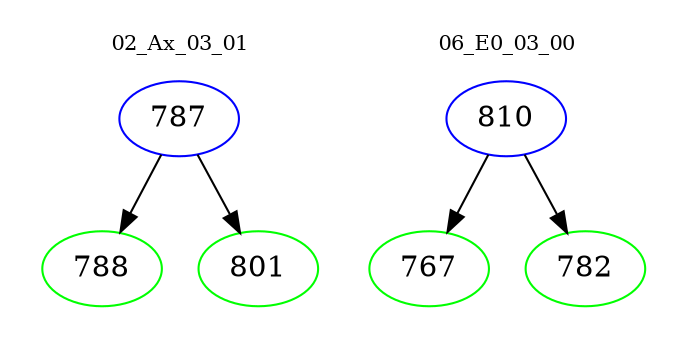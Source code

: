 digraph{
subgraph cluster_0 {
color = white
label = "02_Ax_03_01";
fontsize=10;
T0_787 [label="787", color="blue"]
T0_787 -> T0_788 [color="black"]
T0_788 [label="788", color="green"]
T0_787 -> T0_801 [color="black"]
T0_801 [label="801", color="green"]
}
subgraph cluster_1 {
color = white
label = "06_E0_03_00";
fontsize=10;
T1_810 [label="810", color="blue"]
T1_810 -> T1_767 [color="black"]
T1_767 [label="767", color="green"]
T1_810 -> T1_782 [color="black"]
T1_782 [label="782", color="green"]
}
}
